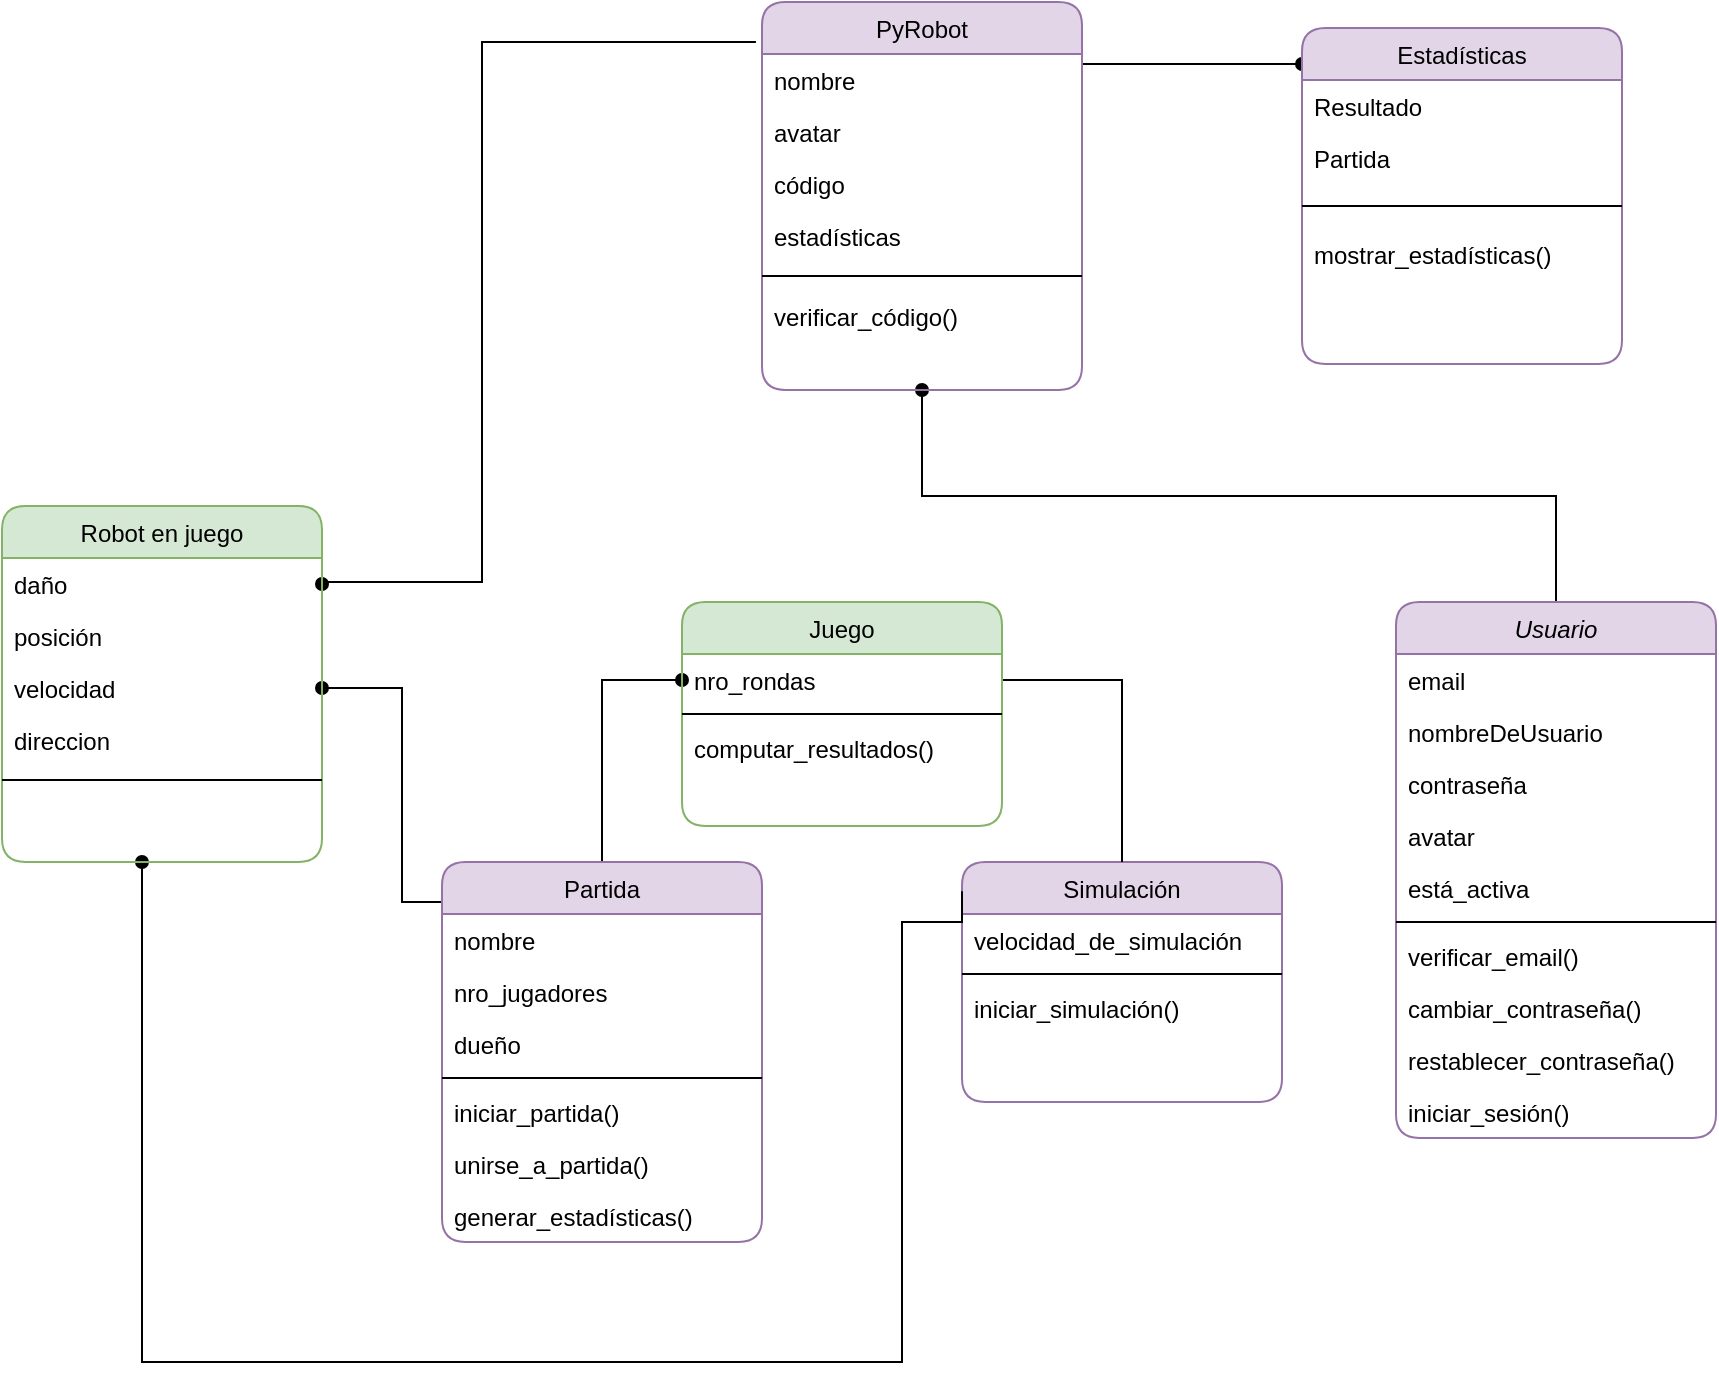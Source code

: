 <mxfile version="13.0.3" type="device"><diagram id="C5RBs43oDa-KdzZeNtuy" name="Page-1"><mxGraphModel dx="1422" dy="849" grid="1" gridSize="10" guides="1" tooltips="1" connect="1" arrows="1" fold="1" page="1" pageScale="1" pageWidth="827" pageHeight="1169" math="0" shadow="0"><root><mxCell id="WIyWlLk6GJQsqaUBKTNV-0"/><mxCell id="WIyWlLk6GJQsqaUBKTNV-1" parent="WIyWlLk6GJQsqaUBKTNV-0"/><mxCell id="zkfFHV4jXpPFQw0GAbJ--17" value="Simulación" style="swimlane;fontStyle=0;align=center;verticalAlign=top;childLayout=stackLayout;horizontal=1;startSize=26;horizontalStack=0;resizeParent=1;resizeLast=0;collapsible=1;marginBottom=0;rounded=1;shadow=0;strokeWidth=1;sketch=0;swimlaneLine=1;fillColor=#e1d5e7;strokeColor=#9673a6;" parent="WIyWlLk6GJQsqaUBKTNV-1" vertex="1"><mxGeometry x="610" y="870" width="160" height="120" as="geometry"><mxRectangle x="550" y="140" width="160" height="26" as="alternateBounds"/></mxGeometry></mxCell><mxCell id="zkfFHV4jXpPFQw0GAbJ--21" value="velocidad_de_simulación" style="text;align=left;verticalAlign=top;spacingLeft=4;spacingRight=4;overflow=hidden;rotatable=0;points=[[0,0.5],[1,0.5]];portConstraint=eastwest;rounded=0;shadow=0;html=0;sketch=0;swimlaneLine=1;fontStyle=0" parent="zkfFHV4jXpPFQw0GAbJ--17" vertex="1"><mxGeometry y="26" width="160" height="26" as="geometry"/></mxCell><mxCell id="zkfFHV4jXpPFQw0GAbJ--23" value="" style="line;html=1;strokeWidth=1;align=left;verticalAlign=middle;spacingTop=-1;spacingLeft=3;spacingRight=3;rotatable=0;labelPosition=right;points=[];portConstraint=eastwest;sketch=0;swimlaneLine=1;fontStyle=0" parent="zkfFHV4jXpPFQw0GAbJ--17" vertex="1"><mxGeometry y="52" width="160" height="8" as="geometry"/></mxCell><mxCell id="zkfFHV4jXpPFQw0GAbJ--24" value="iniciar_simulación()" style="text;align=left;verticalAlign=top;spacingLeft=4;spacingRight=4;overflow=hidden;rotatable=0;points=[[0,0.5],[1,0.5]];portConstraint=eastwest;sketch=0;swimlaneLine=1;fontStyle=0" parent="zkfFHV4jXpPFQw0GAbJ--17" vertex="1"><mxGeometry y="60" width="160" height="26" as="geometry"/></mxCell><mxCell id="5QAC3Lo57AMwMfwrinn1-13" style="edgeStyle=orthogonalEdgeStyle;rounded=0;orthogonalLoop=1;jettySize=auto;html=1;endArrow=oval;endFill=1;startArrow=none;startFill=0;sketch=0;swimlaneLine=1;fontStyle=0;entryX=1;entryY=0.5;entryDx=0;entryDy=0;exitX=0;exitY=0.105;exitDx=0;exitDy=0;exitPerimeter=0;" parent="WIyWlLk6GJQsqaUBKTNV-1" source="5QAC3Lo57AMwMfwrinn1-4" edge="1" target="qWHABc-twpPcmoKv8VWN-9"><mxGeometry relative="1" as="geometry"><mxPoint x="300" y="779" as="targetPoint"/><mxPoint x="570" y="670" as="sourcePoint"/><Array as="points"><mxPoint x="330" y="890"/><mxPoint x="330" y="783"/></Array></mxGeometry></mxCell><mxCell id="yZ8KGjCWAWcKogVKdHb2-47" style="edgeStyle=elbowEdgeStyle;rounded=0;sketch=0;orthogonalLoop=1;jettySize=auto;elbow=vertical;html=1;exitX=0.5;exitY=0;exitDx=0;exitDy=0;entryX=0.5;entryY=1;entryDx=0;entryDy=0;startArrow=none;startFill=0;endArrow=oval;endFill=1;" parent="WIyWlLk6GJQsqaUBKTNV-1" source="zkfFHV4jXpPFQw0GAbJ--0" target="yZ8KGjCWAWcKogVKdHb2-4" edge="1"><mxGeometry relative="1" as="geometry"/></mxCell><mxCell id="yZ8KGjCWAWcKogVKdHb2-27" style="edgeStyle=orthogonalEdgeStyle;rounded=0;sketch=0;orthogonalLoop=1;jettySize=auto;html=1;exitX=1;exitY=0.191;exitDx=0;exitDy=0;endArrow=oval;endFill=1;entryX=0;entryY=0.107;entryDx=0;entryDy=0;entryPerimeter=0;exitPerimeter=0;" parent="WIyWlLk6GJQsqaUBKTNV-1" source="yZ8KGjCWAWcKogVKdHb2-6" target="yZ8KGjCWAWcKogVKdHb2-16" edge="1"><mxGeometry relative="1" as="geometry"><Array as="points"/></mxGeometry></mxCell><mxCell id="yZ8KGjCWAWcKogVKdHb2-40" style="edgeStyle=orthogonalEdgeStyle;rounded=0;sketch=0;orthogonalLoop=1;jettySize=auto;html=1;entryX=0.5;entryY=0;entryDx=0;entryDy=0;endArrow=none;endFill=0;startArrow=oval;startFill=1;exitX=0;exitY=0.5;exitDx=0;exitDy=0;" parent="WIyWlLk6GJQsqaUBKTNV-1" source="yZ8KGjCWAWcKogVKdHb2-45" target="5QAC3Lo57AMwMfwrinn1-4" edge="1"><mxGeometry relative="1" as="geometry"><mxPoint x="250" y="740" as="sourcePoint"/></mxGeometry></mxCell><mxCell id="yZ8KGjCWAWcKogVKdHb2-41" style="edgeStyle=orthogonalEdgeStyle;rounded=0;sketch=0;orthogonalLoop=1;jettySize=auto;html=1;entryX=0.5;entryY=0;entryDx=0;entryDy=0;endArrow=none;endFill=0;startArrow=none;startFill=0;exitX=1;exitY=0.5;exitDx=0;exitDy=0;" parent="WIyWlLk6GJQsqaUBKTNV-1" source="yZ8KGjCWAWcKogVKdHb2-45" target="zkfFHV4jXpPFQw0GAbJ--17" edge="1"><mxGeometry relative="1" as="geometry"><mxPoint x="250" y="580" as="sourcePoint"/></mxGeometry></mxCell><mxCell id="IV3Jpmd6bklrf4Pcw_fb-8" style="edgeStyle=orthogonalEdgeStyle;rounded=0;orthogonalLoop=1;jettySize=auto;html=1;startArrow=oval;startFill=1;endArrow=none;endFill=0;entryX=-0.019;entryY=0.103;entryDx=0;entryDy=0;entryPerimeter=0;exitX=1;exitY=0.5;exitDx=0;exitDy=0;" parent="WIyWlLk6GJQsqaUBKTNV-1" source="yZ8KGjCWAWcKogVKdHb2-80" target="yZ8KGjCWAWcKogVKdHb2-4" edge="1"><mxGeometry relative="1" as="geometry"><mxPoint x="680" y="480" as="targetPoint"/><Array as="points"><mxPoint x="290" y="730"/><mxPoint x="370" y="730"/><mxPoint x="370" y="460"/></Array><mxPoint x="340" y="750" as="sourcePoint"/></mxGeometry></mxCell><mxCell id="K5J-huUb8M_7iYH22bRP-1" style="edgeStyle=orthogonalEdgeStyle;rounded=0;orthogonalLoop=1;jettySize=auto;html=1;endArrow=oval;endFill=1;startArrow=none;startFill=0;sketch=0;swimlaneLine=1;fontStyle=0;exitX=0;exitY=0.122;exitDx=0;exitDy=0;exitPerimeter=0;" parent="WIyWlLk6GJQsqaUBKTNV-1" source="zkfFHV4jXpPFQw0GAbJ--17" edge="1"><mxGeometry relative="1" as="geometry"><mxPoint x="200" y="870" as="targetPoint"/><mxPoint x="400" y="899.95" as="sourcePoint"/><Array as="points"><mxPoint x="610" y="900"/><mxPoint x="580" y="900"/><mxPoint x="580" y="1120"/><mxPoint x="200" y="1120"/></Array></mxGeometry></mxCell><mxCell id="yZ8KGjCWAWcKogVKdHb2-48" value="Robot en juego" style="swimlane;fontStyle=0;align=center;verticalAlign=top;childLayout=stackLayout;horizontal=1;startSize=26;horizontalStack=0;resizeParent=1;resizeLast=0;collapsible=1;marginBottom=0;rounded=1;shadow=0;strokeWidth=1;sketch=0;glass=0;swimlaneLine=1;fillColor=#d5e8d4;strokeColor=#82b366;" parent="WIyWlLk6GJQsqaUBKTNV-1" vertex="1"><mxGeometry x="130" y="692" width="160" height="178" as="geometry"><mxRectangle x="550" y="140" width="160" height="26" as="alternateBounds"/></mxGeometry></mxCell><mxCell id="yZ8KGjCWAWcKogVKdHb2-80" value="daño" style="text;align=left;verticalAlign=top;spacingLeft=4;spacingRight=4;overflow=hidden;rotatable=0;points=[[0,0.5],[1,0.5]];portConstraint=eastwest;sketch=0;swimlaneLine=1;fontStyle=0" parent="yZ8KGjCWAWcKogVKdHb2-48" vertex="1"><mxGeometry y="26" width="160" height="26" as="geometry"/></mxCell><mxCell id="yZ8KGjCWAWcKogVKdHb2-79" value="posición" style="text;align=left;verticalAlign=top;spacingLeft=4;spacingRight=4;overflow=hidden;rotatable=0;points=[[0,0.5],[1,0.5]];portConstraint=eastwest;sketch=0;swimlaneLine=1;fontStyle=0" parent="yZ8KGjCWAWcKogVKdHb2-48" vertex="1"><mxGeometry y="52" width="160" height="26" as="geometry"/></mxCell><mxCell id="qWHABc-twpPcmoKv8VWN-9" value="velocidad" style="text;align=left;verticalAlign=top;spacingLeft=4;spacingRight=4;overflow=hidden;rotatable=0;points=[[0,0.5],[1,0.5]];portConstraint=eastwest;sketch=0;swimlaneLine=1;fontStyle=0" parent="yZ8KGjCWAWcKogVKdHb2-48" vertex="1"><mxGeometry y="78" width="160" height="26" as="geometry"/></mxCell><mxCell id="yZ8KGjCWAWcKogVKdHb2-77" value="direccion" style="text;align=left;verticalAlign=top;spacingLeft=4;spacingRight=4;overflow=hidden;rotatable=0;points=[[0,0.5],[1,0.5]];portConstraint=eastwest;sketch=0;swimlaneLine=1;fontStyle=0" parent="yZ8KGjCWAWcKogVKdHb2-48" vertex="1"><mxGeometry y="104" width="160" height="26" as="geometry"/></mxCell><mxCell id="yZ8KGjCWAWcKogVKdHb2-53" value="" style="line;html=1;strokeWidth=1;align=left;verticalAlign=middle;spacingTop=-1;spacingLeft=3;spacingRight=3;rotatable=0;labelPosition=right;points=[];portConstraint=eastwest;sketch=0;swimlaneLine=1;fontStyle=0" parent="yZ8KGjCWAWcKogVKdHb2-48" vertex="1"><mxGeometry y="130" width="160" height="14" as="geometry"/></mxCell><mxCell id="5QAC3Lo57AMwMfwrinn1-4" value="Partida" style="swimlane;fontStyle=0;align=center;verticalAlign=top;childLayout=stackLayout;horizontal=1;startSize=26;horizontalStack=0;resizeParent=1;resizeLast=0;collapsible=1;marginBottom=0;rounded=1;shadow=0;strokeWidth=1;sketch=0;swimlaneLine=1;fillColor=#e1d5e7;strokeColor=#9673a6;" parent="WIyWlLk6GJQsqaUBKTNV-1" vertex="1"><mxGeometry x="350" y="870" width="160" height="190" as="geometry"><mxRectangle x="550" y="140" width="160" height="26" as="alternateBounds"/></mxGeometry></mxCell><mxCell id="5QAC3Lo57AMwMfwrinn1-12" value="nombre" style="text;align=left;verticalAlign=top;spacingLeft=4;spacingRight=4;overflow=hidden;rotatable=0;points=[[0,0.5],[1,0.5]];portConstraint=eastwest;rounded=0;shadow=0;html=0;sketch=0;swimlaneLine=1;fontStyle=0" parent="5QAC3Lo57AMwMfwrinn1-4" vertex="1"><mxGeometry y="26" width="160" height="26" as="geometry"/></mxCell><mxCell id="5QAC3Lo57AMwMfwrinn1-6" value="nro_jugadores" style="text;align=left;verticalAlign=top;spacingLeft=4;spacingRight=4;overflow=hidden;rotatable=0;points=[[0,0.5],[1,0.5]];portConstraint=eastwest;rounded=0;shadow=0;html=0;sketch=0;swimlaneLine=1;fontStyle=0" parent="5QAC3Lo57AMwMfwrinn1-4" vertex="1"><mxGeometry y="52" width="160" height="26" as="geometry"/></mxCell><mxCell id="K5J-huUb8M_7iYH22bRP-0" value="dueño" style="text;align=left;verticalAlign=top;spacingLeft=4;spacingRight=4;overflow=hidden;rotatable=0;points=[[0,0.5],[1,0.5]];portConstraint=eastwest;rounded=0;shadow=0;html=0;sketch=0;swimlaneLine=1;fontStyle=0" parent="5QAC3Lo57AMwMfwrinn1-4" vertex="1"><mxGeometry y="78" width="160" height="26" as="geometry"/></mxCell><mxCell id="5QAC3Lo57AMwMfwrinn1-7" value="" style="line;html=1;strokeWidth=1;align=left;verticalAlign=middle;spacingTop=-1;spacingLeft=3;spacingRight=3;rotatable=0;labelPosition=right;points=[];portConstraint=eastwest;sketch=0;swimlaneLine=1;fontStyle=0" parent="5QAC3Lo57AMwMfwrinn1-4" vertex="1"><mxGeometry y="104" width="160" height="8" as="geometry"/></mxCell><mxCell id="5QAC3Lo57AMwMfwrinn1-8" value="iniciar_partida()" style="text;align=left;verticalAlign=top;spacingLeft=4;spacingRight=4;overflow=hidden;rotatable=0;points=[[0,0.5],[1,0.5]];portConstraint=eastwest;sketch=0;swimlaneLine=1;fontStyle=0" parent="5QAC3Lo57AMwMfwrinn1-4" vertex="1"><mxGeometry y="112" width="160" height="26" as="geometry"/></mxCell><mxCell id="5QAC3Lo57AMwMfwrinn1-9" value="unirse_a_partida()" style="text;align=left;verticalAlign=top;spacingLeft=4;spacingRight=4;overflow=hidden;rotatable=0;points=[[0,0.5],[1,0.5]];portConstraint=eastwest;sketch=0;swimlaneLine=1;fontStyle=0" parent="5QAC3Lo57AMwMfwrinn1-4" vertex="1"><mxGeometry y="138" width="160" height="26" as="geometry"/></mxCell><mxCell id="yZ8KGjCWAWcKogVKdHb2-38" value="generar_estadísticas()" style="text;align=left;verticalAlign=top;spacingLeft=4;spacingRight=4;overflow=hidden;rotatable=0;points=[[0,0.5],[1,0.5]];portConstraint=eastwest;sketch=0;swimlaneLine=1;fontStyle=0" parent="5QAC3Lo57AMwMfwrinn1-4" vertex="1"><mxGeometry y="164" width="160" height="26" as="geometry"/></mxCell><mxCell id="yZ8KGjCWAWcKogVKdHb2-28" value="Juego" style="swimlane;fontStyle=0;align=center;verticalAlign=top;childLayout=stackLayout;horizontal=1;startSize=26;horizontalStack=0;resizeParent=1;resizeLast=0;collapsible=1;marginBottom=0;rounded=1;shadow=0;strokeWidth=1;sketch=0;swimlaneLine=1;fillColor=#d5e8d4;strokeColor=#82b366;" parent="WIyWlLk6GJQsqaUBKTNV-1" vertex="1"><mxGeometry x="470" y="740" width="160" height="112" as="geometry"><mxRectangle x="550" y="140" width="160" height="26" as="alternateBounds"/></mxGeometry></mxCell><mxCell id="yZ8KGjCWAWcKogVKdHb2-45" value="nro_rondas" style="text;align=left;verticalAlign=top;spacingLeft=4;spacingRight=4;overflow=hidden;rotatable=0;points=[[0,0.5],[1,0.5]];portConstraint=eastwest;rounded=0;shadow=0;html=0;sketch=0;swimlaneLine=1;fontStyle=0" parent="yZ8KGjCWAWcKogVKdHb2-28" vertex="1"><mxGeometry y="26" width="160" height="26" as="geometry"/></mxCell><mxCell id="yZ8KGjCWAWcKogVKdHb2-33" value="" style="line;html=1;strokeWidth=1;align=left;verticalAlign=middle;spacingTop=-1;spacingLeft=3;spacingRight=3;rotatable=0;labelPosition=right;points=[];portConstraint=eastwest;sketch=0;swimlaneLine=1;fontStyle=0" parent="yZ8KGjCWAWcKogVKdHb2-28" vertex="1"><mxGeometry y="52" width="160" height="8" as="geometry"/></mxCell><mxCell id="yZ8KGjCWAWcKogVKdHb2-36" value="computar_resultados()" style="text;align=left;verticalAlign=top;spacingLeft=4;spacingRight=4;overflow=hidden;rotatable=0;points=[[0,0.5],[1,0.5]];portConstraint=eastwest;sketch=0;swimlaneLine=1;fontStyle=0" parent="yZ8KGjCWAWcKogVKdHb2-28" vertex="1"><mxGeometry y="60" width="160" height="26" as="geometry"/></mxCell><mxCell id="zkfFHV4jXpPFQw0GAbJ--0" value="Usuario" style="swimlane;fontStyle=2;align=center;verticalAlign=top;childLayout=stackLayout;horizontal=1;startSize=26;horizontalStack=0;resizeParent=1;resizeLast=0;collapsible=1;marginBottom=0;rounded=1;shadow=0;strokeWidth=1;sketch=0;swimlaneLine=1;fillColor=#e1d5e7;strokeColor=#9673a6;" parent="WIyWlLk6GJQsqaUBKTNV-1" vertex="1"><mxGeometry x="827" y="740" width="160" height="268" as="geometry"><mxRectangle x="230" y="140" width="160" height="26" as="alternateBounds"/></mxGeometry></mxCell><mxCell id="zkfFHV4jXpPFQw0GAbJ--1" value="email" style="text;align=left;verticalAlign=top;spacingLeft=4;spacingRight=4;overflow=hidden;rotatable=0;points=[[0,0.5],[1,0.5]];portConstraint=eastwest;sketch=0;swimlaneLine=1;fontStyle=0" parent="zkfFHV4jXpPFQw0GAbJ--0" vertex="1"><mxGeometry y="26" width="160" height="26" as="geometry"/></mxCell><mxCell id="zkfFHV4jXpPFQw0GAbJ--2" value="nombreDeUsuario" style="text;align=left;verticalAlign=top;spacingLeft=4;spacingRight=4;overflow=hidden;rotatable=0;points=[[0,0.5],[1,0.5]];portConstraint=eastwest;rounded=0;shadow=0;html=0;sketch=0;swimlaneLine=1;fontStyle=0" parent="zkfFHV4jXpPFQw0GAbJ--0" vertex="1"><mxGeometry y="52" width="160" height="26" as="geometry"/></mxCell><mxCell id="zkfFHV4jXpPFQw0GAbJ--3" value="contraseña" style="text;align=left;verticalAlign=top;spacingLeft=4;spacingRight=4;overflow=hidden;rotatable=0;points=[[0,0.5],[1,0.5]];portConstraint=eastwest;rounded=0;shadow=0;html=0;sketch=0;swimlaneLine=1;fontStyle=0" parent="zkfFHV4jXpPFQw0GAbJ--0" vertex="1"><mxGeometry y="78" width="160" height="26" as="geometry"/></mxCell><mxCell id="5QAC3Lo57AMwMfwrinn1-0" value="avatar" style="text;align=left;verticalAlign=top;spacingLeft=4;spacingRight=4;overflow=hidden;rotatable=0;points=[[0,0.5],[1,0.5]];portConstraint=eastwest;rounded=0;shadow=0;html=0;sketch=0;swimlaneLine=1;fontStyle=0" parent="zkfFHV4jXpPFQw0GAbJ--0" vertex="1"><mxGeometry y="104" width="160" height="26" as="geometry"/></mxCell><mxCell id="5QAC3Lo57AMwMfwrinn1-2" value="está_activa" style="text;align=left;verticalAlign=top;spacingLeft=4;spacingRight=4;overflow=hidden;rotatable=0;points=[[0,0.5],[1,0.5]];portConstraint=eastwest;sketch=0;swimlaneLine=1;fontStyle=0" parent="zkfFHV4jXpPFQw0GAbJ--0" vertex="1"><mxGeometry y="130" width="160" height="26" as="geometry"/></mxCell><mxCell id="zkfFHV4jXpPFQw0GAbJ--4" value="" style="line;html=1;strokeWidth=1;align=left;verticalAlign=middle;spacingTop=-1;spacingLeft=3;spacingRight=3;rotatable=0;labelPosition=right;points=[];portConstraint=eastwest;sketch=0;swimlaneLine=1;fontStyle=0" parent="zkfFHV4jXpPFQw0GAbJ--0" vertex="1"><mxGeometry y="156" width="160" height="8" as="geometry"/></mxCell><mxCell id="zkfFHV4jXpPFQw0GAbJ--5" value="verificar_email()" style="text;align=left;verticalAlign=top;spacingLeft=4;spacingRight=4;overflow=hidden;rotatable=0;points=[[0,0.5],[1,0.5]];portConstraint=eastwest;sketch=0;swimlaneLine=1;fontStyle=0" parent="zkfFHV4jXpPFQw0GAbJ--0" vertex="1"><mxGeometry y="164" width="160" height="26" as="geometry"/></mxCell><mxCell id="yZ8KGjCWAWcKogVKdHb2-0" value="cambiar_contraseña()" style="text;align=left;verticalAlign=top;spacingLeft=4;spacingRight=4;overflow=hidden;rotatable=0;points=[[0,0.5],[1,0.5]];portConstraint=eastwest;sketch=0;swimlaneLine=1;fontStyle=0" parent="zkfFHV4jXpPFQw0GAbJ--0" vertex="1"><mxGeometry y="190" width="160" height="26" as="geometry"/></mxCell><mxCell id="5QAC3Lo57AMwMfwrinn1-1" value="restablecer_contraseña()" style="text;align=left;verticalAlign=top;spacingLeft=4;spacingRight=4;overflow=hidden;rotatable=0;points=[[0,0.5],[1,0.5]];portConstraint=eastwest;sketch=0;swimlaneLine=1;fontStyle=0" parent="zkfFHV4jXpPFQw0GAbJ--0" vertex="1"><mxGeometry y="216" width="160" height="26" as="geometry"/></mxCell><mxCell id="yZ8KGjCWAWcKogVKdHb2-1" value="iniciar_sesión()" style="text;align=left;verticalAlign=top;spacingLeft=4;spacingRight=4;overflow=hidden;rotatable=0;points=[[0,0.5],[1,0.5]];portConstraint=eastwest;sketch=0;swimlaneLine=1;fontStyle=0" parent="zkfFHV4jXpPFQw0GAbJ--0" vertex="1"><mxGeometry y="242" width="160" height="26" as="geometry"/></mxCell><mxCell id="yZ8KGjCWAWcKogVKdHb2-4" value="PyRobot" style="swimlane;fontStyle=0;align=center;verticalAlign=top;childLayout=stackLayout;horizontal=1;startSize=26;horizontalStack=0;resizeParent=1;resizeLast=0;collapsible=1;marginBottom=0;rounded=1;shadow=0;strokeWidth=1;sketch=0;glass=0;swimlaneLine=1;fillColor=#e1d5e7;strokeColor=#9673a6;" parent="WIyWlLk6GJQsqaUBKTNV-1" vertex="1"><mxGeometry x="510" y="440" width="160" height="194" as="geometry"><mxRectangle x="550" y="140" width="160" height="26" as="alternateBounds"/></mxGeometry></mxCell><mxCell id="yZ8KGjCWAWcKogVKdHb2-6" value="nombre" style="text;align=left;verticalAlign=top;spacingLeft=4;spacingRight=4;overflow=hidden;rotatable=0;points=[[0,0.5],[1,0.5]];portConstraint=eastwest;sketch=0;swimlaneLine=1;fontStyle=0" parent="yZ8KGjCWAWcKogVKdHb2-4" vertex="1"><mxGeometry y="26" width="160" height="26" as="geometry"/></mxCell><mxCell id="yZ8KGjCWAWcKogVKdHb2-7" value="avatar" style="text;align=left;verticalAlign=top;spacingLeft=4;spacingRight=4;overflow=hidden;rotatable=0;points=[[0,0.5],[1,0.5]];portConstraint=eastwest;sketch=0;swimlaneLine=1;fontStyle=0" parent="yZ8KGjCWAWcKogVKdHb2-4" vertex="1"><mxGeometry y="52" width="160" height="26" as="geometry"/></mxCell><mxCell id="yZ8KGjCWAWcKogVKdHb2-8" value="código" style="text;align=left;verticalAlign=top;spacingLeft=4;spacingRight=4;overflow=hidden;rotatable=0;points=[[0,0.5],[1,0.5]];portConstraint=eastwest;sketch=0;swimlaneLine=1;fontStyle=0" parent="yZ8KGjCWAWcKogVKdHb2-4" vertex="1"><mxGeometry y="78" width="160" height="26" as="geometry"/></mxCell><mxCell id="yZ8KGjCWAWcKogVKdHb2-15" value="estadísticas" style="text;align=left;verticalAlign=top;spacingLeft=4;spacingRight=4;overflow=hidden;rotatable=0;points=[[0,0.5],[1,0.5]];portConstraint=eastwest;sketch=0;swimlaneLine=1;fontStyle=0" parent="yZ8KGjCWAWcKogVKdHb2-4" vertex="1"><mxGeometry y="104" width="160" height="26" as="geometry"/></mxCell><mxCell id="yZ8KGjCWAWcKogVKdHb2-5" value="" style="line;html=1;strokeWidth=1;align=left;verticalAlign=middle;spacingTop=-1;spacingLeft=3;spacingRight=3;rotatable=0;labelPosition=right;points=[];portConstraint=eastwest;sketch=0;swimlaneLine=1;fontStyle=0" parent="yZ8KGjCWAWcKogVKdHb2-4" vertex="1"><mxGeometry y="130" width="160" height="14" as="geometry"/></mxCell><mxCell id="yZ8KGjCWAWcKogVKdHb2-26" value="verificar_código()" style="text;align=left;verticalAlign=top;spacingLeft=4;spacingRight=4;overflow=hidden;rotatable=0;points=[[0,0.5],[1,0.5]];portConstraint=eastwest;sketch=0;swimlaneLine=1;fontStyle=0" parent="yZ8KGjCWAWcKogVKdHb2-4" vertex="1"><mxGeometry y="144" width="160" height="26" as="geometry"/></mxCell><mxCell id="yZ8KGjCWAWcKogVKdHb2-16" value="Estadísticas" style="swimlane;fontStyle=0;align=center;verticalAlign=top;childLayout=stackLayout;horizontal=1;startSize=26;horizontalStack=0;resizeParent=1;resizeLast=0;collapsible=1;marginBottom=0;rounded=1;shadow=0;strokeWidth=1;sketch=0;swimlaneLine=1;fillColor=#e1d5e7;strokeColor=#9673a6;" parent="WIyWlLk6GJQsqaUBKTNV-1" vertex="1"><mxGeometry x="780" y="453" width="160" height="168" as="geometry"><mxRectangle x="550" y="140" width="160" height="26" as="alternateBounds"/></mxGeometry></mxCell><mxCell id="yZ8KGjCWAWcKogVKdHb2-17" value="Resultado" style="text;align=left;verticalAlign=top;spacingLeft=4;spacingRight=4;overflow=hidden;rotatable=0;points=[[0,0.5],[1,0.5]];portConstraint=eastwest;sketch=0;swimlaneLine=1;fontStyle=0" parent="yZ8KGjCWAWcKogVKdHb2-16" vertex="1"><mxGeometry y="26" width="160" height="26" as="geometry"/></mxCell><mxCell id="yZ8KGjCWAWcKogVKdHb2-18" value="Partida" style="text;align=left;verticalAlign=top;spacingLeft=4;spacingRight=4;overflow=hidden;rotatable=0;points=[[0,0.5],[1,0.5]];portConstraint=eastwest;sketch=0;swimlaneLine=1;fontStyle=0" parent="yZ8KGjCWAWcKogVKdHb2-16" vertex="1"><mxGeometry y="52" width="160" height="26" as="geometry"/></mxCell><mxCell id="yZ8KGjCWAWcKogVKdHb2-21" value="" style="line;html=1;strokeWidth=1;align=left;verticalAlign=middle;spacingTop=-1;spacingLeft=3;spacingRight=3;rotatable=0;labelPosition=right;points=[];portConstraint=eastwest;sketch=0;swimlaneLine=1;fontStyle=0" parent="yZ8KGjCWAWcKogVKdHb2-16" vertex="1"><mxGeometry y="78" width="160" height="22" as="geometry"/></mxCell><mxCell id="yZ8KGjCWAWcKogVKdHb2-39" value="mostrar_estadísticas()" style="text;align=left;verticalAlign=top;spacingLeft=4;spacingRight=4;overflow=hidden;rotatable=0;points=[[0,0.5],[1,0.5]];portConstraint=eastwest;sketch=0;swimlaneLine=1;fontStyle=0" parent="yZ8KGjCWAWcKogVKdHb2-16" vertex="1"><mxGeometry y="100" width="160" height="26" as="geometry"/></mxCell></root></mxGraphModel></diagram></mxfile>
